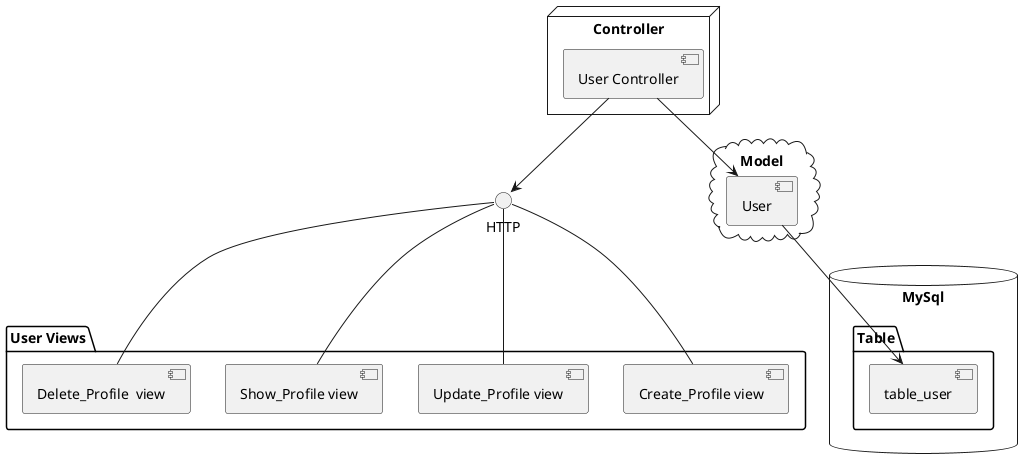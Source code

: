 @startuml
'https://plantuml.com/component-diagram


package "User Views"{
  [Create_Profile view]
  [Update_Profile view]
  [Show_Profile view]
  [Delete_Profile  view]
}

HTTP -- [Create_Profile view]
HTTP -- [Update_Profile view]
HTTP -- [Show_Profile view]
HTTP -- [Delete_Profile  view]

node "Controller" {
  [User Controller] --> HTTP
}

cloud "Model" {
  [User]
}

[User Controller] --> [User]




database "MySql" {
  folder "Table" {
    [table_user]
  }
}


[User] --> [table_user]

@enduml